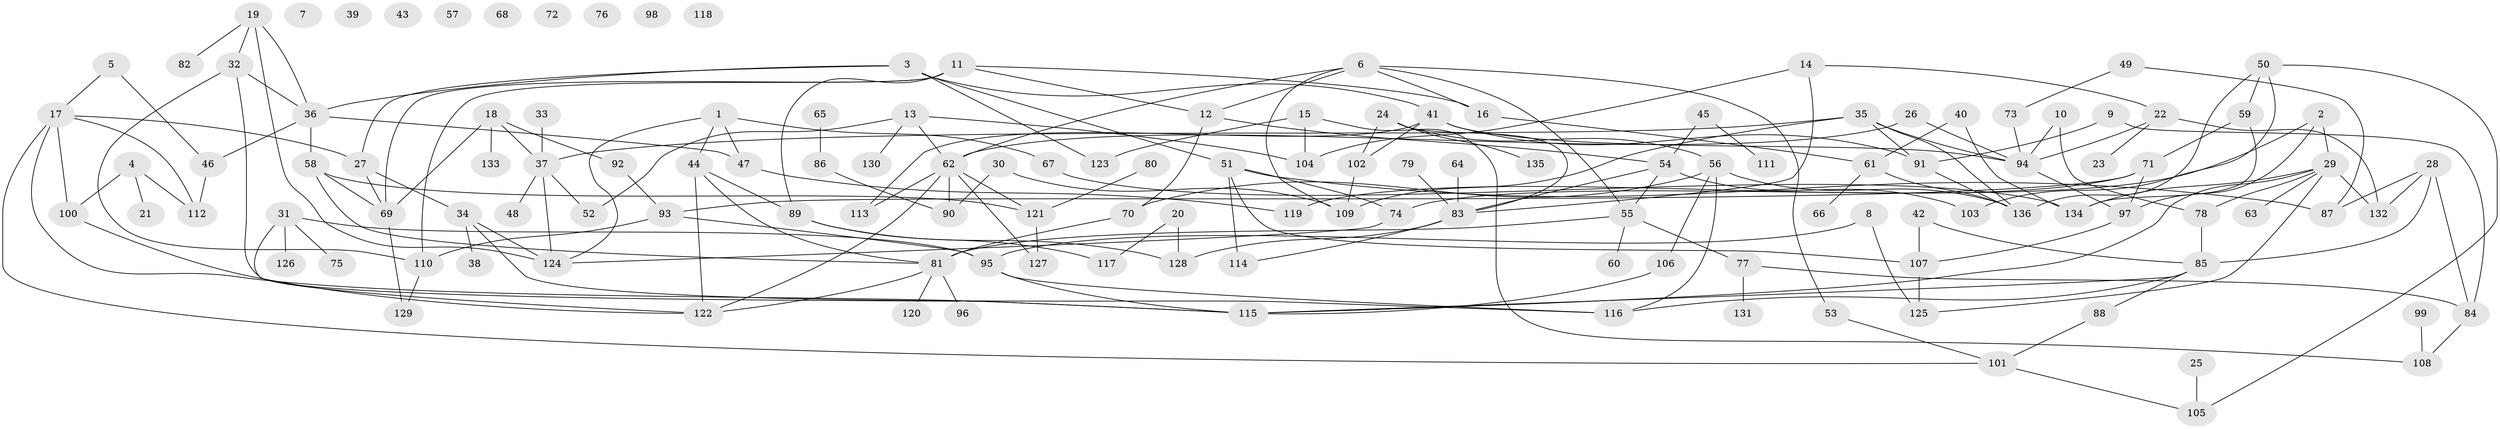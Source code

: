 // coarse degree distribution, {4: 0.10309278350515463, 5: 0.08247422680412371, 9: 0.030927835051546393, 2: 0.17525773195876287, 6: 0.030927835051546393, 7: 0.05154639175257732, 0: 0.09278350515463918, 3: 0.18556701030927836, 1: 0.18556701030927836, 8: 0.041237113402061855, 10: 0.020618556701030927}
// Generated by graph-tools (version 1.1) at 2025/41/03/06/25 10:41:24]
// undirected, 136 vertices, 200 edges
graph export_dot {
graph [start="1"]
  node [color=gray90,style=filled];
  1;
  2;
  3;
  4;
  5;
  6;
  7;
  8;
  9;
  10;
  11;
  12;
  13;
  14;
  15;
  16;
  17;
  18;
  19;
  20;
  21;
  22;
  23;
  24;
  25;
  26;
  27;
  28;
  29;
  30;
  31;
  32;
  33;
  34;
  35;
  36;
  37;
  38;
  39;
  40;
  41;
  42;
  43;
  44;
  45;
  46;
  47;
  48;
  49;
  50;
  51;
  52;
  53;
  54;
  55;
  56;
  57;
  58;
  59;
  60;
  61;
  62;
  63;
  64;
  65;
  66;
  67;
  68;
  69;
  70;
  71;
  72;
  73;
  74;
  75;
  76;
  77;
  78;
  79;
  80;
  81;
  82;
  83;
  84;
  85;
  86;
  87;
  88;
  89;
  90;
  91;
  92;
  93;
  94;
  95;
  96;
  97;
  98;
  99;
  100;
  101;
  102;
  103;
  104;
  105;
  106;
  107;
  108;
  109;
  110;
  111;
  112;
  113;
  114;
  115;
  116;
  117;
  118;
  119;
  120;
  121;
  122;
  123;
  124;
  125;
  126;
  127;
  128;
  129;
  130;
  131;
  132;
  133;
  134;
  135;
  136;
  1 -- 44;
  1 -- 47;
  1 -- 67;
  1 -- 124;
  2 -- 29;
  2 -- 74;
  2 -- 97;
  3 -- 27;
  3 -- 36;
  3 -- 41;
  3 -- 51;
  3 -- 123;
  4 -- 21;
  4 -- 100;
  4 -- 112;
  5 -- 17;
  5 -- 46;
  6 -- 12;
  6 -- 16;
  6 -- 53;
  6 -- 55;
  6 -- 62;
  6 -- 109;
  8 -- 95;
  8 -- 125;
  9 -- 84;
  9 -- 91;
  10 -- 78;
  10 -- 94;
  11 -- 12;
  11 -- 16;
  11 -- 69;
  11 -- 89;
  11 -- 110;
  12 -- 54;
  12 -- 70;
  13 -- 52;
  13 -- 62;
  13 -- 104;
  13 -- 130;
  14 -- 22;
  14 -- 83;
  14 -- 104;
  15 -- 104;
  15 -- 108;
  15 -- 123;
  16 -- 61;
  17 -- 27;
  17 -- 100;
  17 -- 101;
  17 -- 112;
  17 -- 115;
  18 -- 37;
  18 -- 69;
  18 -- 92;
  18 -- 133;
  19 -- 32;
  19 -- 36;
  19 -- 82;
  19 -- 124;
  20 -- 117;
  20 -- 128;
  22 -- 23;
  22 -- 94;
  22 -- 132;
  24 -- 56;
  24 -- 83;
  24 -- 102;
  24 -- 135;
  25 -- 105;
  26 -- 62;
  26 -- 94;
  27 -- 34;
  27 -- 69;
  28 -- 84;
  28 -- 85;
  28 -- 87;
  28 -- 132;
  29 -- 63;
  29 -- 78;
  29 -- 115;
  29 -- 125;
  29 -- 132;
  29 -- 134;
  30 -- 90;
  30 -- 109;
  31 -- 75;
  31 -- 95;
  31 -- 122;
  31 -- 126;
  32 -- 36;
  32 -- 110;
  32 -- 115;
  33 -- 37;
  34 -- 38;
  34 -- 116;
  34 -- 124;
  35 -- 37;
  35 -- 91;
  35 -- 94;
  35 -- 109;
  35 -- 136;
  36 -- 46;
  36 -- 47;
  36 -- 58;
  37 -- 48;
  37 -- 52;
  37 -- 124;
  40 -- 61;
  40 -- 134;
  41 -- 91;
  41 -- 94;
  41 -- 102;
  41 -- 113;
  42 -- 85;
  42 -- 107;
  44 -- 81;
  44 -- 89;
  44 -- 122;
  45 -- 54;
  45 -- 111;
  46 -- 112;
  47 -- 119;
  49 -- 73;
  49 -- 87;
  50 -- 59;
  50 -- 103;
  50 -- 105;
  50 -- 136;
  51 -- 74;
  51 -- 87;
  51 -- 107;
  51 -- 114;
  53 -- 101;
  54 -- 55;
  54 -- 83;
  54 -- 103;
  55 -- 60;
  55 -- 77;
  55 -- 81;
  56 -- 70;
  56 -- 106;
  56 -- 116;
  56 -- 136;
  58 -- 69;
  58 -- 81;
  58 -- 121;
  59 -- 71;
  59 -- 134;
  61 -- 66;
  61 -- 136;
  62 -- 90;
  62 -- 113;
  62 -- 121;
  62 -- 122;
  62 -- 127;
  64 -- 83;
  65 -- 86;
  67 -- 134;
  69 -- 129;
  70 -- 81;
  71 -- 93;
  71 -- 97;
  71 -- 119;
  73 -- 94;
  74 -- 124;
  77 -- 84;
  77 -- 131;
  78 -- 85;
  79 -- 83;
  80 -- 121;
  81 -- 96;
  81 -- 120;
  81 -- 122;
  83 -- 114;
  83 -- 128;
  84 -- 108;
  85 -- 88;
  85 -- 115;
  85 -- 116;
  86 -- 90;
  88 -- 101;
  89 -- 117;
  89 -- 128;
  91 -- 136;
  92 -- 93;
  93 -- 95;
  93 -- 110;
  94 -- 97;
  95 -- 115;
  95 -- 116;
  97 -- 107;
  99 -- 108;
  100 -- 122;
  101 -- 105;
  102 -- 109;
  106 -- 115;
  107 -- 125;
  110 -- 129;
  121 -- 127;
}
